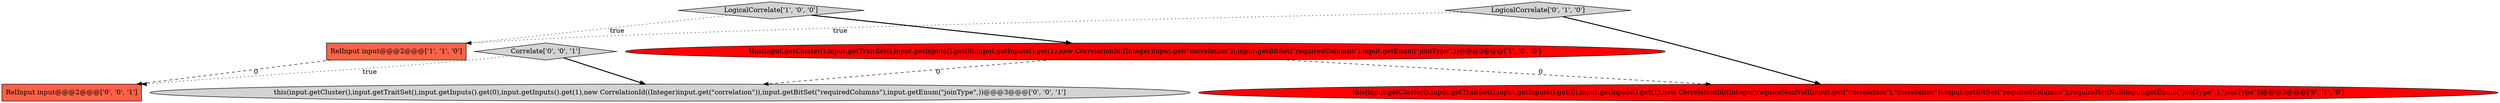 digraph {
1 [style = filled, label = "RelInput input@@@2@@@['1', '1', '0']", fillcolor = tomato, shape = box image = "AAA0AAABBB1BBB"];
2 [style = filled, label = "this(input.getCluster(),input.getTraitSet(),input.getInputs().get(0),input.getInputs().get(1),new CorrelationId((Integer)input.get(\"correlation\")),input.getBitSet(\"requiredColumns\"),input.getEnum(\"joinType\",))@@@3@@@['1', '0', '0']", fillcolor = red, shape = ellipse image = "AAA1AAABBB1BBB"];
6 [style = filled, label = "Correlate['0', '0', '1']", fillcolor = lightgray, shape = diamond image = "AAA0AAABBB3BBB"];
3 [style = filled, label = "this(input.getCluster(),input.getTraitSet(),input.getInputs().get(0),input.getInputs().get(1),new CorrelationId((Integer)requireNonNull(input.get(\"correlation\"),\"correlation\")),input.getBitSet(\"requiredColumns\"),requireNonNull(input.getEnum(\"joinType\",),\"joinType\"))@@@3@@@['0', '1', '0']", fillcolor = red, shape = ellipse image = "AAA1AAABBB2BBB"];
4 [style = filled, label = "LogicalCorrelate['0', '1', '0']", fillcolor = lightgray, shape = diamond image = "AAA0AAABBB2BBB"];
5 [style = filled, label = "RelInput input@@@2@@@['0', '0', '1']", fillcolor = tomato, shape = box image = "AAA0AAABBB3BBB"];
7 [style = filled, label = "this(input.getCluster(),input.getTraitSet(),input.getInputs().get(0),input.getInputs().get(1),new CorrelationId((Integer)input.get(\"correlation\")),input.getBitSet(\"requiredColumns\"),input.getEnum(\"joinType\",))@@@3@@@['0', '0', '1']", fillcolor = lightgray, shape = ellipse image = "AAA0AAABBB3BBB"];
0 [style = filled, label = "LogicalCorrelate['1', '0', '0']", fillcolor = lightgray, shape = diamond image = "AAA0AAABBB1BBB"];
4->3 [style = bold, label=""];
1->5 [style = dashed, label="0"];
6->7 [style = bold, label=""];
2->3 [style = dashed, label="0"];
2->7 [style = dashed, label="0"];
4->1 [style = dotted, label="true"];
0->1 [style = dotted, label="true"];
6->5 [style = dotted, label="true"];
0->2 [style = bold, label=""];
}
